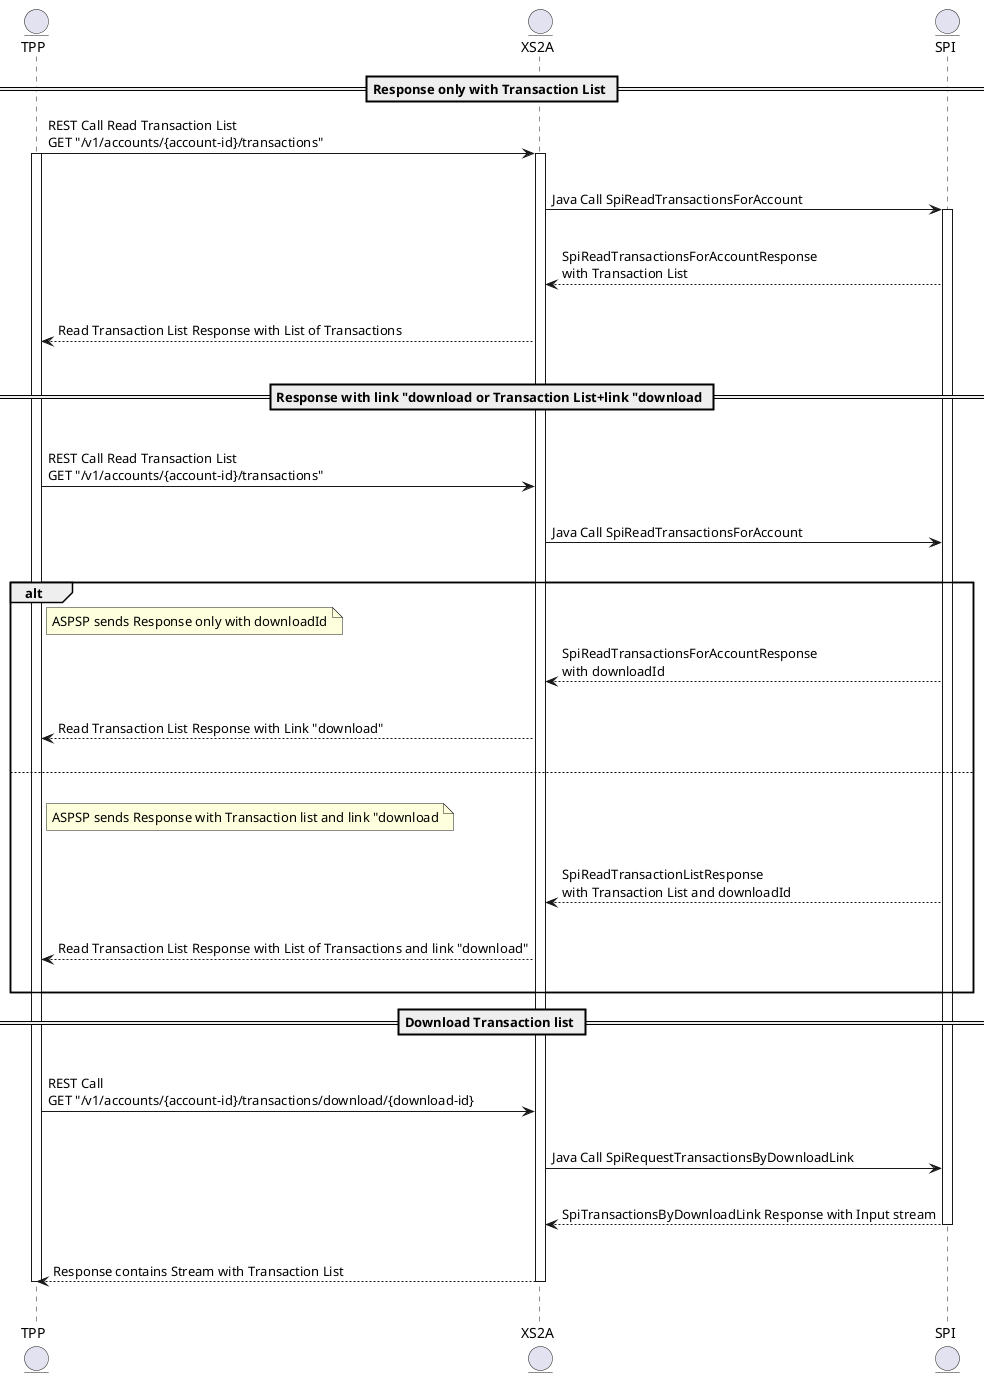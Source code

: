 @startuml
entity TPP
entity XS2A
entity SPI
== Response only with Transaction List ==
TPP -> XS2A: REST Call Read Transaction List\nGET "/v1/accounts/{account-id}/transactions"
activate TPP
activate XS2A
|||
XS2A->SPI: Java Call SpiReadTransactionsForAccount
activate SPI
|||
SPI-->XS2A: SpiReadTransactionsForAccountResponse\nwith Transaction List
|||
XS2A-->TPP: Read Transaction List Response with List of Transactions
|||
== Response with link "download or Transaction List+link "download ==
|||
TPP -> XS2A: REST Call Read Transaction List\nGET "/v1/accounts/{account-id}/transactions"
|||
XS2A->SPI: Java Call SpiReadTransactionsForAccount
|||
alt
note right of TPP
ASPSP sends Response only with downloadId
end note
SPI-->XS2A: SpiReadTransactionsForAccountResponse\nwith downloadId
|||
XS2A-->TPP: Read Transaction List Response with Link "download"
|||
else
|||
note right of TPP
ASPSP sends Response with Transaction list and link "download
end note
|||
SPI-->XS2A: SpiReadTransactionListResponse\nwith Transaction List and downloadId
|||
XS2A-->TPP: Read Transaction List Response with List of Transactions and link "download"
|||
end
== Download Transaction list ==
|||
TPP -> XS2A: REST Call \nGET "/v1/accounts/{account-id}/transactions/download/{download-id}
|||
XS2A->SPI: Java Call SpiRequestTransactionsByDownloadLink
|||
SPI-->XS2A: SpiTransactionsByDownloadLink Response with Input stream
deactivate SPI
|||
XS2A-->TPP: Response contains Stream with Transaction List
|||
deactivate XS2A
deactivate TPP
@enduml


